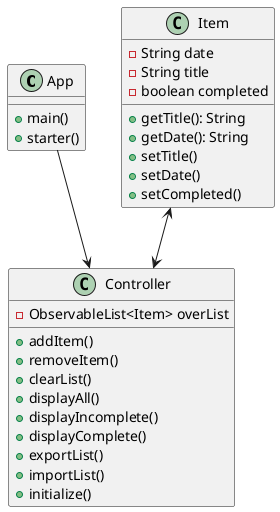 @startuml
class App {
+main()
+starter()
}

class Controller {
-ObservableList<Item> overList
+addItem()
+removeItem()
+clearList()
+displayAll()
+displayIncomplete()
+displayComplete()
+exportList()
+importList()
+initialize()
}

class Item {
-String date
-String title
-boolean completed
+getTitle(): String
+getDate(): String
+setTitle()
+setDate()
+setCompleted()
}

App --> Controller
Item <--> Controller
@enduml